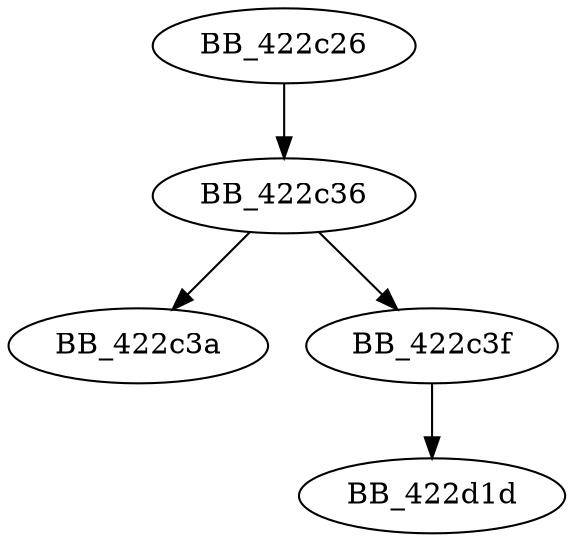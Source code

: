 DiGraph ___report_gsfailure{
BB_422c26->BB_422c36
BB_422c36->BB_422c3a
BB_422c36->BB_422c3f
BB_422c3f->BB_422d1d
}
